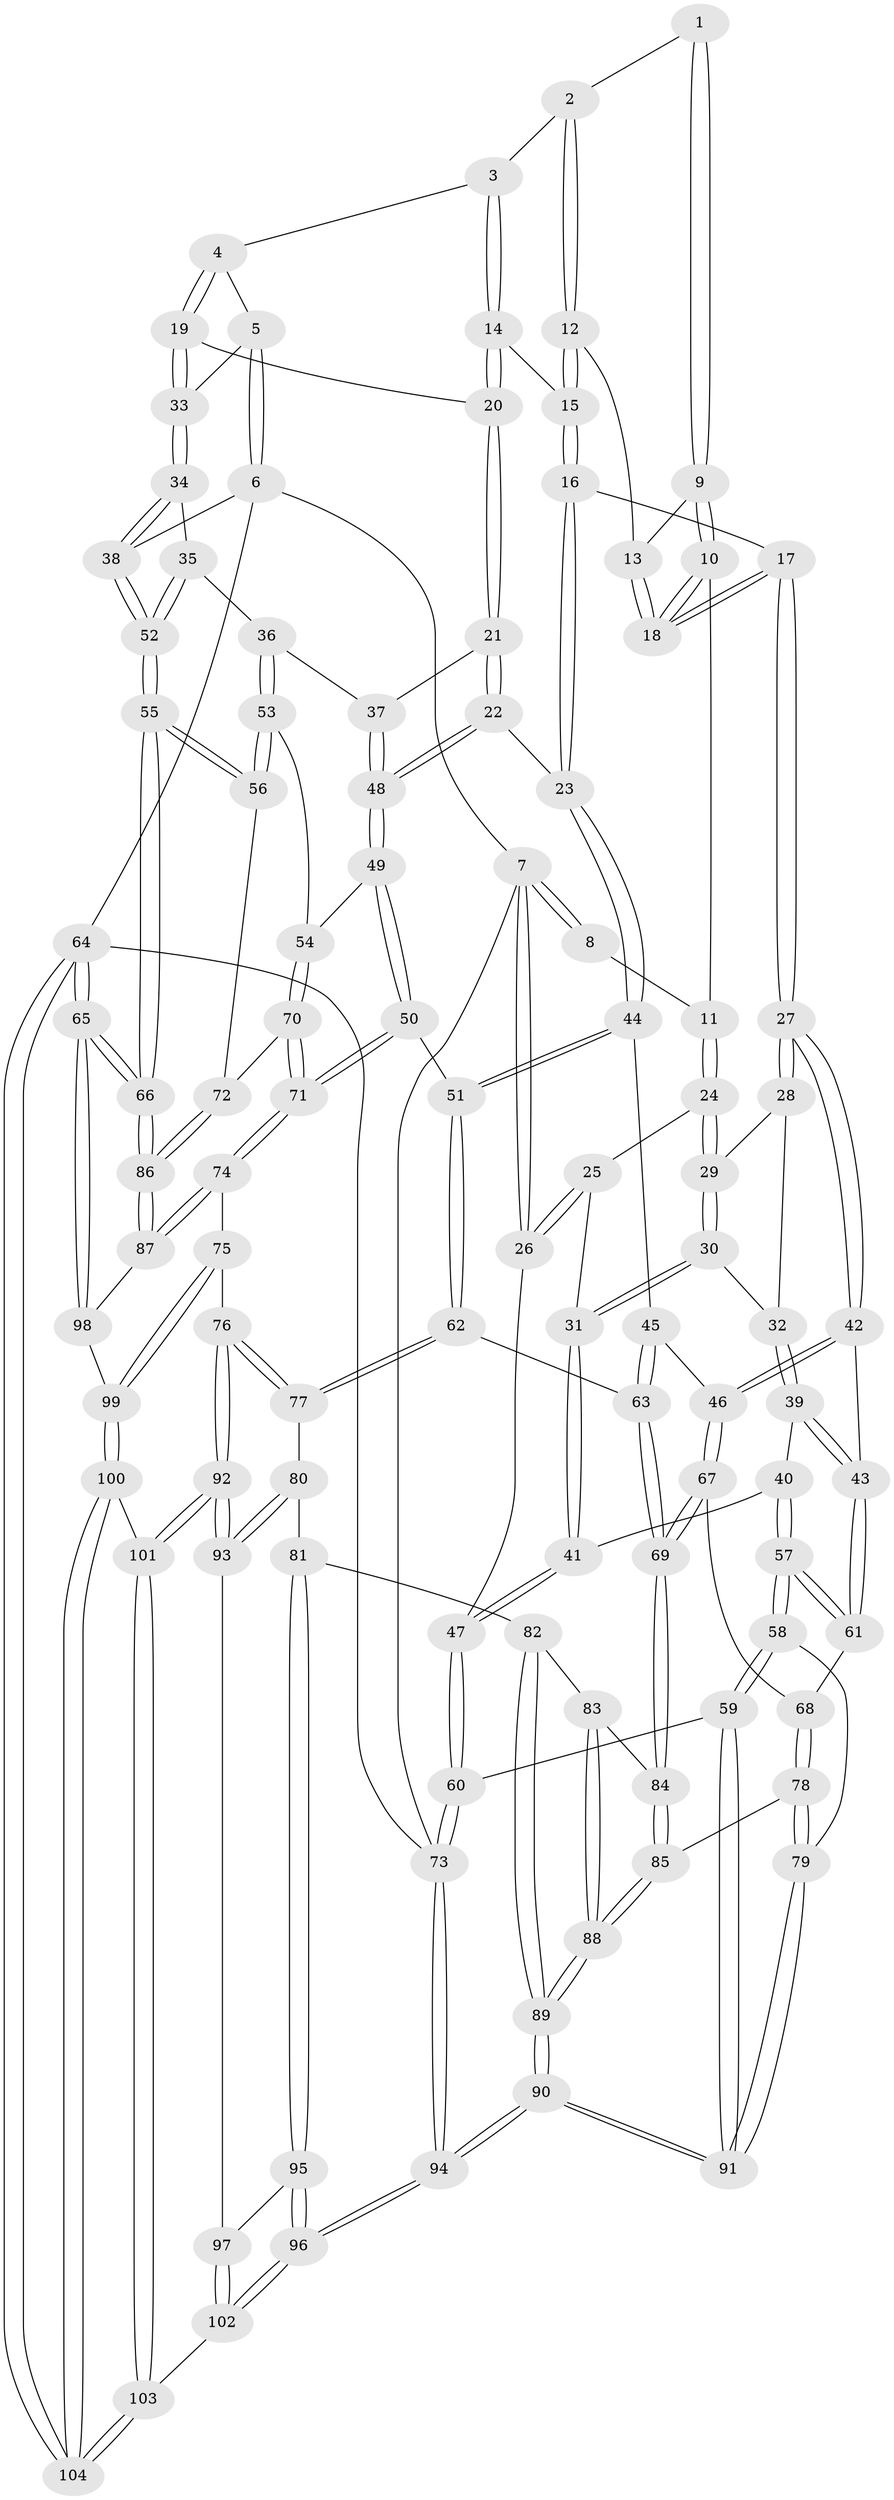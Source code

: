 // coarse degree distribution, {4: 0.3611111111111111, 7: 0.041666666666666664, 3: 0.09722222222222222, 5: 0.2777777777777778, 6: 0.2222222222222222}
// Generated by graph-tools (version 1.1) at 2025/21/03/04/25 18:21:35]
// undirected, 104 vertices, 257 edges
graph export_dot {
graph [start="1"]
  node [color=gray90,style=filled];
  1 [pos="+0.15270882316932494+0"];
  2 [pos="+0.4971944651837109+0"];
  3 [pos="+0.7849939756890214+0"];
  4 [pos="+0.9623863560231671+0"];
  5 [pos="+1+0"];
  6 [pos="+1+0"];
  7 [pos="+0+0"];
  8 [pos="+0.14080388312483977+0"];
  9 [pos="+0.2734656648123883+0.10157337203208597"];
  10 [pos="+0.24587384387013442+0.1239857839363754"];
  11 [pos="+0.18062967220407933+0.15426923388055072"];
  12 [pos="+0.4334609046556311+0.0463447683479052"];
  13 [pos="+0.3475555983538286+0.08285010933972242"];
  14 [pos="+0.6131760565061615+0.17333933543097452"];
  15 [pos="+0.4778695830909051+0.14855496983575295"];
  16 [pos="+0.4377896205741926+0.2729990655822123"];
  17 [pos="+0.3792001674532678+0.29048518089980657"];
  18 [pos="+0.35152695598732364+0.2378545934297273"];
  19 [pos="+0.7101621904879871+0.2527691040669604"];
  20 [pos="+0.6707520356399527+0.260504758808007"];
  21 [pos="+0.6436703969052104+0.30415952508858535"];
  22 [pos="+0.5988102528314211+0.3440523897425899"];
  23 [pos="+0.5456800077447465+0.36159351849052385"];
  24 [pos="+0.16584918048687214+0.1673074856286231"];
  25 [pos="+0.14086602773383386+0.16620327186688932"];
  26 [pos="+0+0"];
  27 [pos="+0.3166149456329028+0.33793535262572555"];
  28 [pos="+0.23262199649480808+0.2592944223486722"];
  29 [pos="+0.16899320632590048+0.1739650527053446"];
  30 [pos="+0.1421921686599388+0.3357008493923318"];
  31 [pos="+0.04341267387830749+0.3276181866629196"];
  32 [pos="+0.15678464388056457+0.3501137178498018"];
  33 [pos="+0.8158734948548685+0.29059848732862353"];
  34 [pos="+0.8425805714196959+0.3361611187485334"];
  35 [pos="+0.8488871818849635+0.3759604223468811"];
  36 [pos="+0.834402608979579+0.4161671445383057"];
  37 [pos="+0.7246085020812432+0.38746646220779785"];
  38 [pos="+1+0.09803434224363423"];
  39 [pos="+0.19413197323524428+0.4211438566439568"];
  40 [pos="+0.12775177094679765+0.45096776591272897"];
  41 [pos="+0.020191034242894833+0.34360874450435147"];
  42 [pos="+0.2927581432506713+0.42518384699491685"];
  43 [pos="+0.28383452080064775+0.42711776999161893"];
  44 [pos="+0.51885418421222+0.43994378883048746"];
  45 [pos="+0.4147544947992883+0.4728606542614301"];
  46 [pos="+0.34166702748834643+0.47908374698474604"];
  47 [pos="+0+0.3597336720185807"];
  48 [pos="+0.682913992927958+0.46475802801120814"];
  49 [pos="+0.6976037974237094+0.5079174117911058"];
  50 [pos="+0.6081403188803165+0.5798035092143186"];
  51 [pos="+0.5914955572627454+0.5795818124934318"];
  52 [pos="+1+0.3884018656178343"];
  53 [pos="+0.8314836667688986+0.4747995524594325"];
  54 [pos="+0.8071045071635143+0.5044014103815214"];
  55 [pos="+1+0.5203440885448748"];
  56 [pos="+1+0.5242135851219499"];
  57 [pos="+0.04749556138968411+0.5951415074394508"];
  58 [pos="+0.009103386891040796+0.6273603001011256"];
  59 [pos="+0+0.6198844807806014"];
  60 [pos="+0+0.6124513018913835"];
  61 [pos="+0.19060504666593522+0.570554761444325"];
  62 [pos="+0.5655113863769742+0.6017181754612538"];
  63 [pos="+0.5015574117186535+0.6156626256437003"];
  64 [pos="+1+1"];
  65 [pos="+1+1"];
  66 [pos="+1+0.8765819522488276"];
  67 [pos="+0.34394568858264085+0.606015152995488"];
  68 [pos="+0.28386886984531756+0.6292762559271408"];
  69 [pos="+0.40526890217605527+0.6596317734202496"];
  70 [pos="+0.8280456381272128+0.6460227731046705"];
  71 [pos="+0.7430635861067386+0.7183902678445779"];
  72 [pos="+0.8519711435221115+0.6513064519491057"];
  73 [pos="+0+1"];
  74 [pos="+0.7328672119284433+0.7734080218785073"];
  75 [pos="+0.7164773017461347+0.7976323893564806"];
  76 [pos="+0.6890739703694083+0.8095578137997866"];
  77 [pos="+0.5630335654240619+0.7847773669578049"];
  78 [pos="+0.2263642563822593+0.6994202323136245"];
  79 [pos="+0.0819530592182543+0.6948944387452407"];
  80 [pos="+0.5625826051268764+0.7849633046069502"];
  81 [pos="+0.5003042031927507+0.803926984512455"];
  82 [pos="+0.497474083898338+0.8034607267810717"];
  83 [pos="+0.4128277985317834+0.7146276679023036"];
  84 [pos="+0.40633200358098714+0.6883588147607356"];
  85 [pos="+0.2574605147783293+0.7536235313817122"];
  86 [pos="+1+0.8451656871988359"];
  87 [pos="+0.9594608756199244+0.8269231323102025"];
  88 [pos="+0.27956758880372135+0.8750150498611039"];
  89 [pos="+0.2509899975104931+1"];
  90 [pos="+0.19919989391127715+1"];
  91 [pos="+0.19810290879578832+1"];
  92 [pos="+0.6356708571005826+0.9459152009088648"];
  93 [pos="+0.5781802839012983+0.914450185293164"];
  94 [pos="+0.1884562680063624+1"];
  95 [pos="+0.5173994883436077+0.8778747872509433"];
  96 [pos="+0.32296132128936195+1"];
  97 [pos="+0.5407031304105809+0.9059115017815975"];
  98 [pos="+0.7922181758543511+0.8904274415953825"];
  99 [pos="+0.7748547365665767+0.8870143534786634"];
  100 [pos="+0.7697854163323408+0.9460425716924005"];
  101 [pos="+0.6358049305219347+0.9519032624730985"];
  102 [pos="+0.4519072727551791+1"];
  103 [pos="+0.5940207231254819+1"];
  104 [pos="+0.8471292826917408+1"];
  1 -- 2;
  1 -- 9;
  1 -- 9;
  2 -- 3;
  2 -- 12;
  2 -- 12;
  3 -- 4;
  3 -- 14;
  3 -- 14;
  4 -- 5;
  4 -- 19;
  4 -- 19;
  5 -- 6;
  5 -- 6;
  5 -- 33;
  6 -- 7;
  6 -- 38;
  6 -- 64;
  7 -- 8;
  7 -- 8;
  7 -- 26;
  7 -- 26;
  7 -- 73;
  8 -- 11;
  9 -- 10;
  9 -- 10;
  9 -- 13;
  10 -- 11;
  10 -- 18;
  10 -- 18;
  11 -- 24;
  11 -- 24;
  12 -- 13;
  12 -- 15;
  12 -- 15;
  13 -- 18;
  13 -- 18;
  14 -- 15;
  14 -- 20;
  14 -- 20;
  15 -- 16;
  15 -- 16;
  16 -- 17;
  16 -- 23;
  16 -- 23;
  17 -- 18;
  17 -- 18;
  17 -- 27;
  17 -- 27;
  19 -- 20;
  19 -- 33;
  19 -- 33;
  20 -- 21;
  20 -- 21;
  21 -- 22;
  21 -- 22;
  21 -- 37;
  22 -- 23;
  22 -- 48;
  22 -- 48;
  23 -- 44;
  23 -- 44;
  24 -- 25;
  24 -- 29;
  24 -- 29;
  25 -- 26;
  25 -- 26;
  25 -- 31;
  26 -- 47;
  27 -- 28;
  27 -- 28;
  27 -- 42;
  27 -- 42;
  28 -- 29;
  28 -- 32;
  29 -- 30;
  29 -- 30;
  30 -- 31;
  30 -- 31;
  30 -- 32;
  31 -- 41;
  31 -- 41;
  32 -- 39;
  32 -- 39;
  33 -- 34;
  33 -- 34;
  34 -- 35;
  34 -- 38;
  34 -- 38;
  35 -- 36;
  35 -- 52;
  35 -- 52;
  36 -- 37;
  36 -- 53;
  36 -- 53;
  37 -- 48;
  37 -- 48;
  38 -- 52;
  38 -- 52;
  39 -- 40;
  39 -- 43;
  39 -- 43;
  40 -- 41;
  40 -- 57;
  40 -- 57;
  41 -- 47;
  41 -- 47;
  42 -- 43;
  42 -- 46;
  42 -- 46;
  43 -- 61;
  43 -- 61;
  44 -- 45;
  44 -- 51;
  44 -- 51;
  45 -- 46;
  45 -- 63;
  45 -- 63;
  46 -- 67;
  46 -- 67;
  47 -- 60;
  47 -- 60;
  48 -- 49;
  48 -- 49;
  49 -- 50;
  49 -- 50;
  49 -- 54;
  50 -- 51;
  50 -- 71;
  50 -- 71;
  51 -- 62;
  51 -- 62;
  52 -- 55;
  52 -- 55;
  53 -- 54;
  53 -- 56;
  53 -- 56;
  54 -- 70;
  54 -- 70;
  55 -- 56;
  55 -- 56;
  55 -- 66;
  55 -- 66;
  56 -- 72;
  57 -- 58;
  57 -- 58;
  57 -- 61;
  57 -- 61;
  58 -- 59;
  58 -- 59;
  58 -- 79;
  59 -- 60;
  59 -- 91;
  59 -- 91;
  60 -- 73;
  60 -- 73;
  61 -- 68;
  62 -- 63;
  62 -- 77;
  62 -- 77;
  63 -- 69;
  63 -- 69;
  64 -- 65;
  64 -- 65;
  64 -- 104;
  64 -- 104;
  64 -- 73;
  65 -- 66;
  65 -- 66;
  65 -- 98;
  65 -- 98;
  66 -- 86;
  66 -- 86;
  67 -- 68;
  67 -- 69;
  67 -- 69;
  68 -- 78;
  68 -- 78;
  69 -- 84;
  69 -- 84;
  70 -- 71;
  70 -- 71;
  70 -- 72;
  71 -- 74;
  71 -- 74;
  72 -- 86;
  72 -- 86;
  73 -- 94;
  73 -- 94;
  74 -- 75;
  74 -- 87;
  74 -- 87;
  75 -- 76;
  75 -- 99;
  75 -- 99;
  76 -- 77;
  76 -- 77;
  76 -- 92;
  76 -- 92;
  77 -- 80;
  78 -- 79;
  78 -- 79;
  78 -- 85;
  79 -- 91;
  79 -- 91;
  80 -- 81;
  80 -- 93;
  80 -- 93;
  81 -- 82;
  81 -- 95;
  81 -- 95;
  82 -- 83;
  82 -- 89;
  82 -- 89;
  83 -- 84;
  83 -- 88;
  83 -- 88;
  84 -- 85;
  84 -- 85;
  85 -- 88;
  85 -- 88;
  86 -- 87;
  86 -- 87;
  87 -- 98;
  88 -- 89;
  88 -- 89;
  89 -- 90;
  89 -- 90;
  90 -- 91;
  90 -- 91;
  90 -- 94;
  90 -- 94;
  92 -- 93;
  92 -- 93;
  92 -- 101;
  92 -- 101;
  93 -- 97;
  94 -- 96;
  94 -- 96;
  95 -- 96;
  95 -- 96;
  95 -- 97;
  96 -- 102;
  96 -- 102;
  97 -- 102;
  97 -- 102;
  98 -- 99;
  99 -- 100;
  99 -- 100;
  100 -- 101;
  100 -- 104;
  100 -- 104;
  101 -- 103;
  101 -- 103;
  102 -- 103;
  103 -- 104;
  103 -- 104;
}
